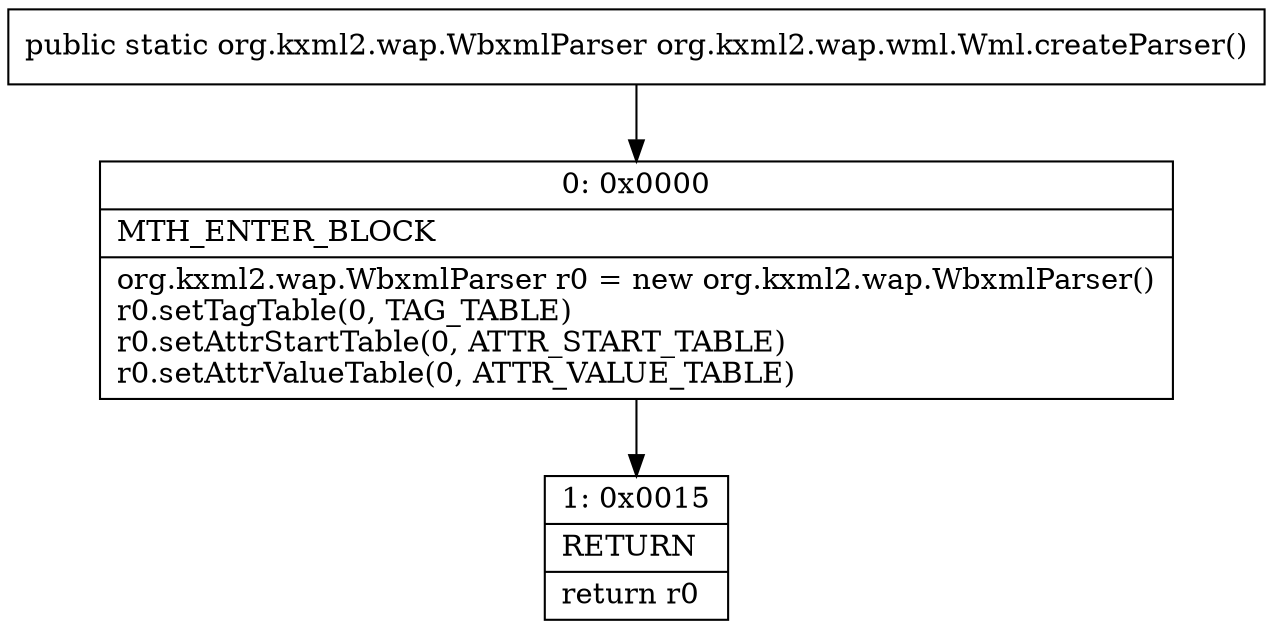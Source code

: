 digraph "CFG fororg.kxml2.wap.wml.Wml.createParser()Lorg\/kxml2\/wap\/WbxmlParser;" {
Node_0 [shape=record,label="{0\:\ 0x0000|MTH_ENTER_BLOCK\l|org.kxml2.wap.WbxmlParser r0 = new org.kxml2.wap.WbxmlParser()\lr0.setTagTable(0, TAG_TABLE)\lr0.setAttrStartTable(0, ATTR_START_TABLE)\lr0.setAttrValueTable(0, ATTR_VALUE_TABLE)\l}"];
Node_1 [shape=record,label="{1\:\ 0x0015|RETURN\l|return r0\l}"];
MethodNode[shape=record,label="{public static org.kxml2.wap.WbxmlParser org.kxml2.wap.wml.Wml.createParser() }"];
MethodNode -> Node_0;
Node_0 -> Node_1;
}

